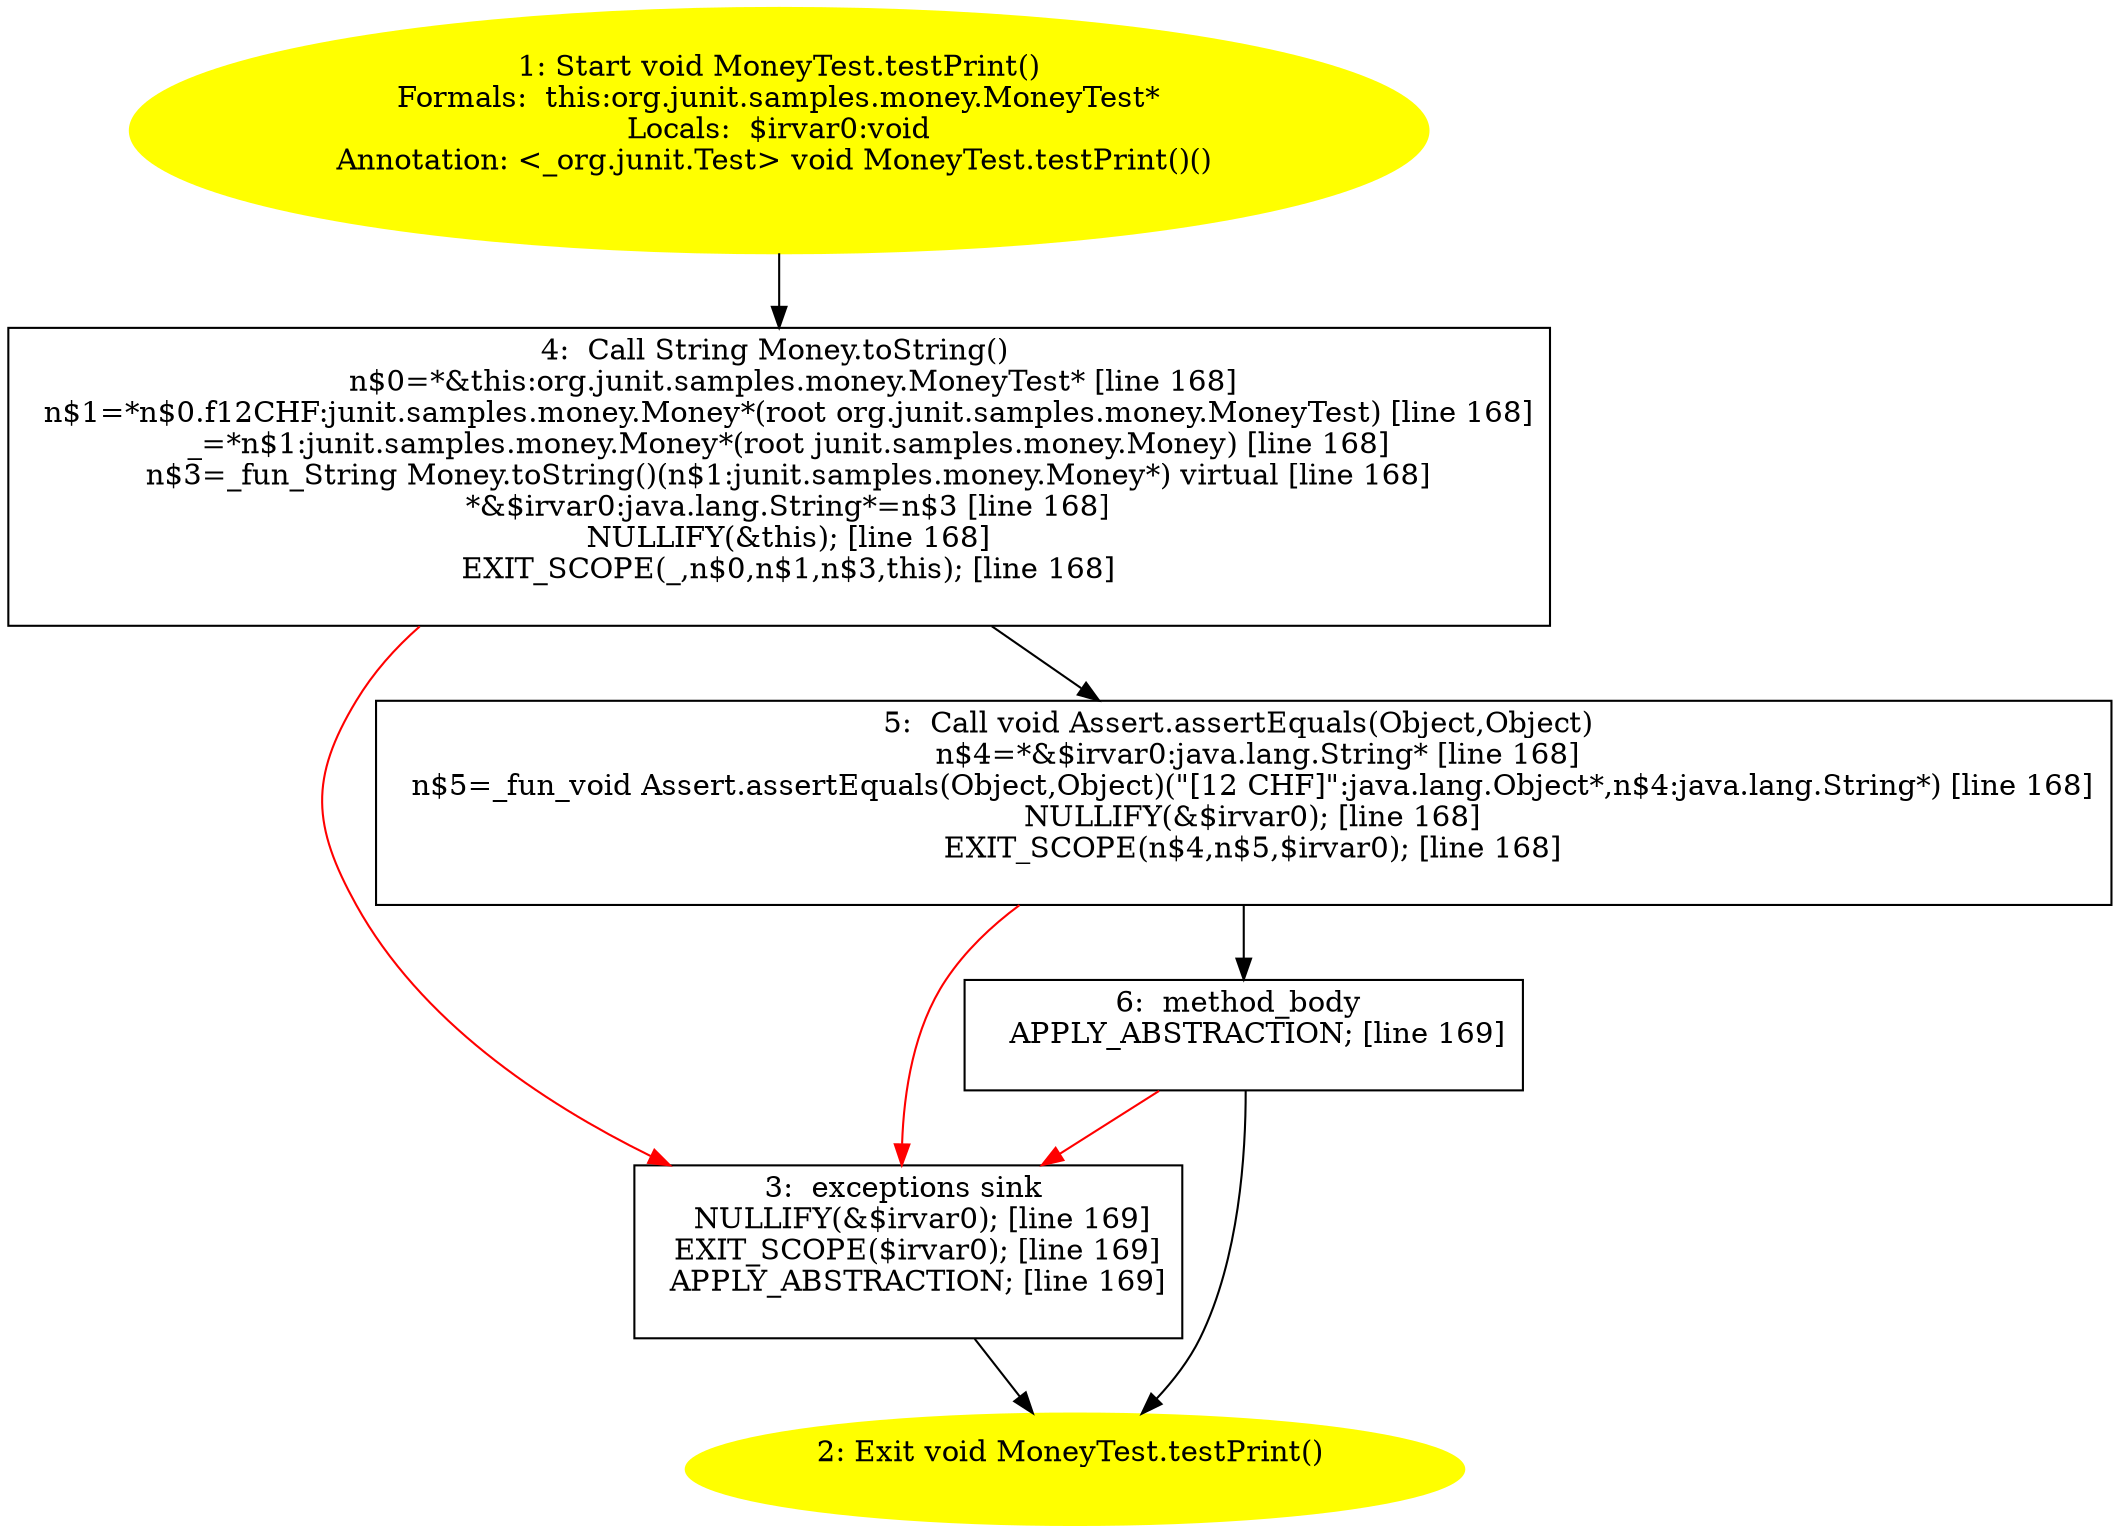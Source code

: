 /* @generated */
digraph cfg {
"org.junit.samples.money.MoneyTest.testPrint():void.a086818a26dd04585bb85dff2dedb9e6_1" [label="1: Start void MoneyTest.testPrint()\nFormals:  this:org.junit.samples.money.MoneyTest*\nLocals:  $irvar0:void\nAnnotation: <_org.junit.Test> void MoneyTest.testPrint()() \n  " color=yellow style=filled]
	

	 "org.junit.samples.money.MoneyTest.testPrint():void.a086818a26dd04585bb85dff2dedb9e6_1" -> "org.junit.samples.money.MoneyTest.testPrint():void.a086818a26dd04585bb85dff2dedb9e6_4" ;
"org.junit.samples.money.MoneyTest.testPrint():void.a086818a26dd04585bb85dff2dedb9e6_2" [label="2: Exit void MoneyTest.testPrint() \n  " color=yellow style=filled]
	

"org.junit.samples.money.MoneyTest.testPrint():void.a086818a26dd04585bb85dff2dedb9e6_3" [label="3:  exceptions sink \n   NULLIFY(&$irvar0); [line 169]\n  EXIT_SCOPE($irvar0); [line 169]\n  APPLY_ABSTRACTION; [line 169]\n " shape="box"]
	

	 "org.junit.samples.money.MoneyTest.testPrint():void.a086818a26dd04585bb85dff2dedb9e6_3" -> "org.junit.samples.money.MoneyTest.testPrint():void.a086818a26dd04585bb85dff2dedb9e6_2" ;
"org.junit.samples.money.MoneyTest.testPrint():void.a086818a26dd04585bb85dff2dedb9e6_4" [label="4:  Call String Money.toString() \n   n$0=*&this:org.junit.samples.money.MoneyTest* [line 168]\n  n$1=*n$0.f12CHF:junit.samples.money.Money*(root org.junit.samples.money.MoneyTest) [line 168]\n  _=*n$1:junit.samples.money.Money*(root junit.samples.money.Money) [line 168]\n  n$3=_fun_String Money.toString()(n$1:junit.samples.money.Money*) virtual [line 168]\n  *&$irvar0:java.lang.String*=n$3 [line 168]\n  NULLIFY(&this); [line 168]\n  EXIT_SCOPE(_,n$0,n$1,n$3,this); [line 168]\n " shape="box"]
	

	 "org.junit.samples.money.MoneyTest.testPrint():void.a086818a26dd04585bb85dff2dedb9e6_4" -> "org.junit.samples.money.MoneyTest.testPrint():void.a086818a26dd04585bb85dff2dedb9e6_5" ;
	 "org.junit.samples.money.MoneyTest.testPrint():void.a086818a26dd04585bb85dff2dedb9e6_4" -> "org.junit.samples.money.MoneyTest.testPrint():void.a086818a26dd04585bb85dff2dedb9e6_3" [color="red" ];
"org.junit.samples.money.MoneyTest.testPrint():void.a086818a26dd04585bb85dff2dedb9e6_5" [label="5:  Call void Assert.assertEquals(Object,Object) \n   n$4=*&$irvar0:java.lang.String* [line 168]\n  n$5=_fun_void Assert.assertEquals(Object,Object)(\"[12 CHF]\":java.lang.Object*,n$4:java.lang.String*) [line 168]\n  NULLIFY(&$irvar0); [line 168]\n  EXIT_SCOPE(n$4,n$5,$irvar0); [line 168]\n " shape="box"]
	

	 "org.junit.samples.money.MoneyTest.testPrint():void.a086818a26dd04585bb85dff2dedb9e6_5" -> "org.junit.samples.money.MoneyTest.testPrint():void.a086818a26dd04585bb85dff2dedb9e6_6" ;
	 "org.junit.samples.money.MoneyTest.testPrint():void.a086818a26dd04585bb85dff2dedb9e6_5" -> "org.junit.samples.money.MoneyTest.testPrint():void.a086818a26dd04585bb85dff2dedb9e6_3" [color="red" ];
"org.junit.samples.money.MoneyTest.testPrint():void.a086818a26dd04585bb85dff2dedb9e6_6" [label="6:  method_body \n   APPLY_ABSTRACTION; [line 169]\n " shape="box"]
	

	 "org.junit.samples.money.MoneyTest.testPrint():void.a086818a26dd04585bb85dff2dedb9e6_6" -> "org.junit.samples.money.MoneyTest.testPrint():void.a086818a26dd04585bb85dff2dedb9e6_2" ;
	 "org.junit.samples.money.MoneyTest.testPrint():void.a086818a26dd04585bb85dff2dedb9e6_6" -> "org.junit.samples.money.MoneyTest.testPrint():void.a086818a26dd04585bb85dff2dedb9e6_3" [color="red" ];
}
